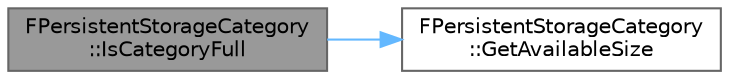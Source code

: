 digraph "FPersistentStorageCategory::IsCategoryFull"
{
 // INTERACTIVE_SVG=YES
 // LATEX_PDF_SIZE
  bgcolor="transparent";
  edge [fontname=Helvetica,fontsize=10,labelfontname=Helvetica,labelfontsize=10];
  node [fontname=Helvetica,fontsize=10,shape=box,height=0.2,width=0.4];
  rankdir="LR";
  Node1 [id="Node000001",label="FPersistentStorageCategory\l::IsCategoryFull",height=0.2,width=0.4,color="gray40", fillcolor="grey60", style="filled", fontcolor="black",tooltip=" "];
  Node1 -> Node2 [id="edge1_Node000001_Node000002",color="steelblue1",style="solid",tooltip=" "];
  Node2 [id="Node000002",label="FPersistentStorageCategory\l::GetAvailableSize",height=0.2,width=0.4,color="grey40", fillcolor="white", style="filled",URL="$de/d98/structFPersistentStorageCategory.html#afacc3ea8e68167d85d5ca6bd3189fca9",tooltip=" "];
}
